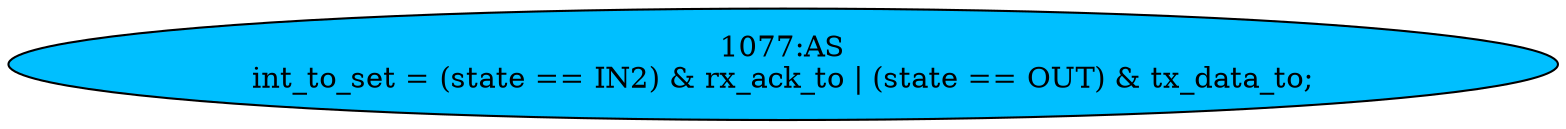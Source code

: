 strict digraph "" {
	node [label="\N"];
	"1077:AS"	 [ast="<pyverilog.vparser.ast.Assign object at 0x7fae5e1d6e10>",
		def_var="['int_to_set']",
		fillcolor=deepskyblue,
		label="1077:AS
int_to_set = (state == IN2) & rx_ack_to | (state == OUT) & tx_data_to;",
		statements="[]",
		style=filled,
		typ=Assign,
		use_var="['state', 'rx_ack_to', 'state', 'tx_data_to']"];
}

